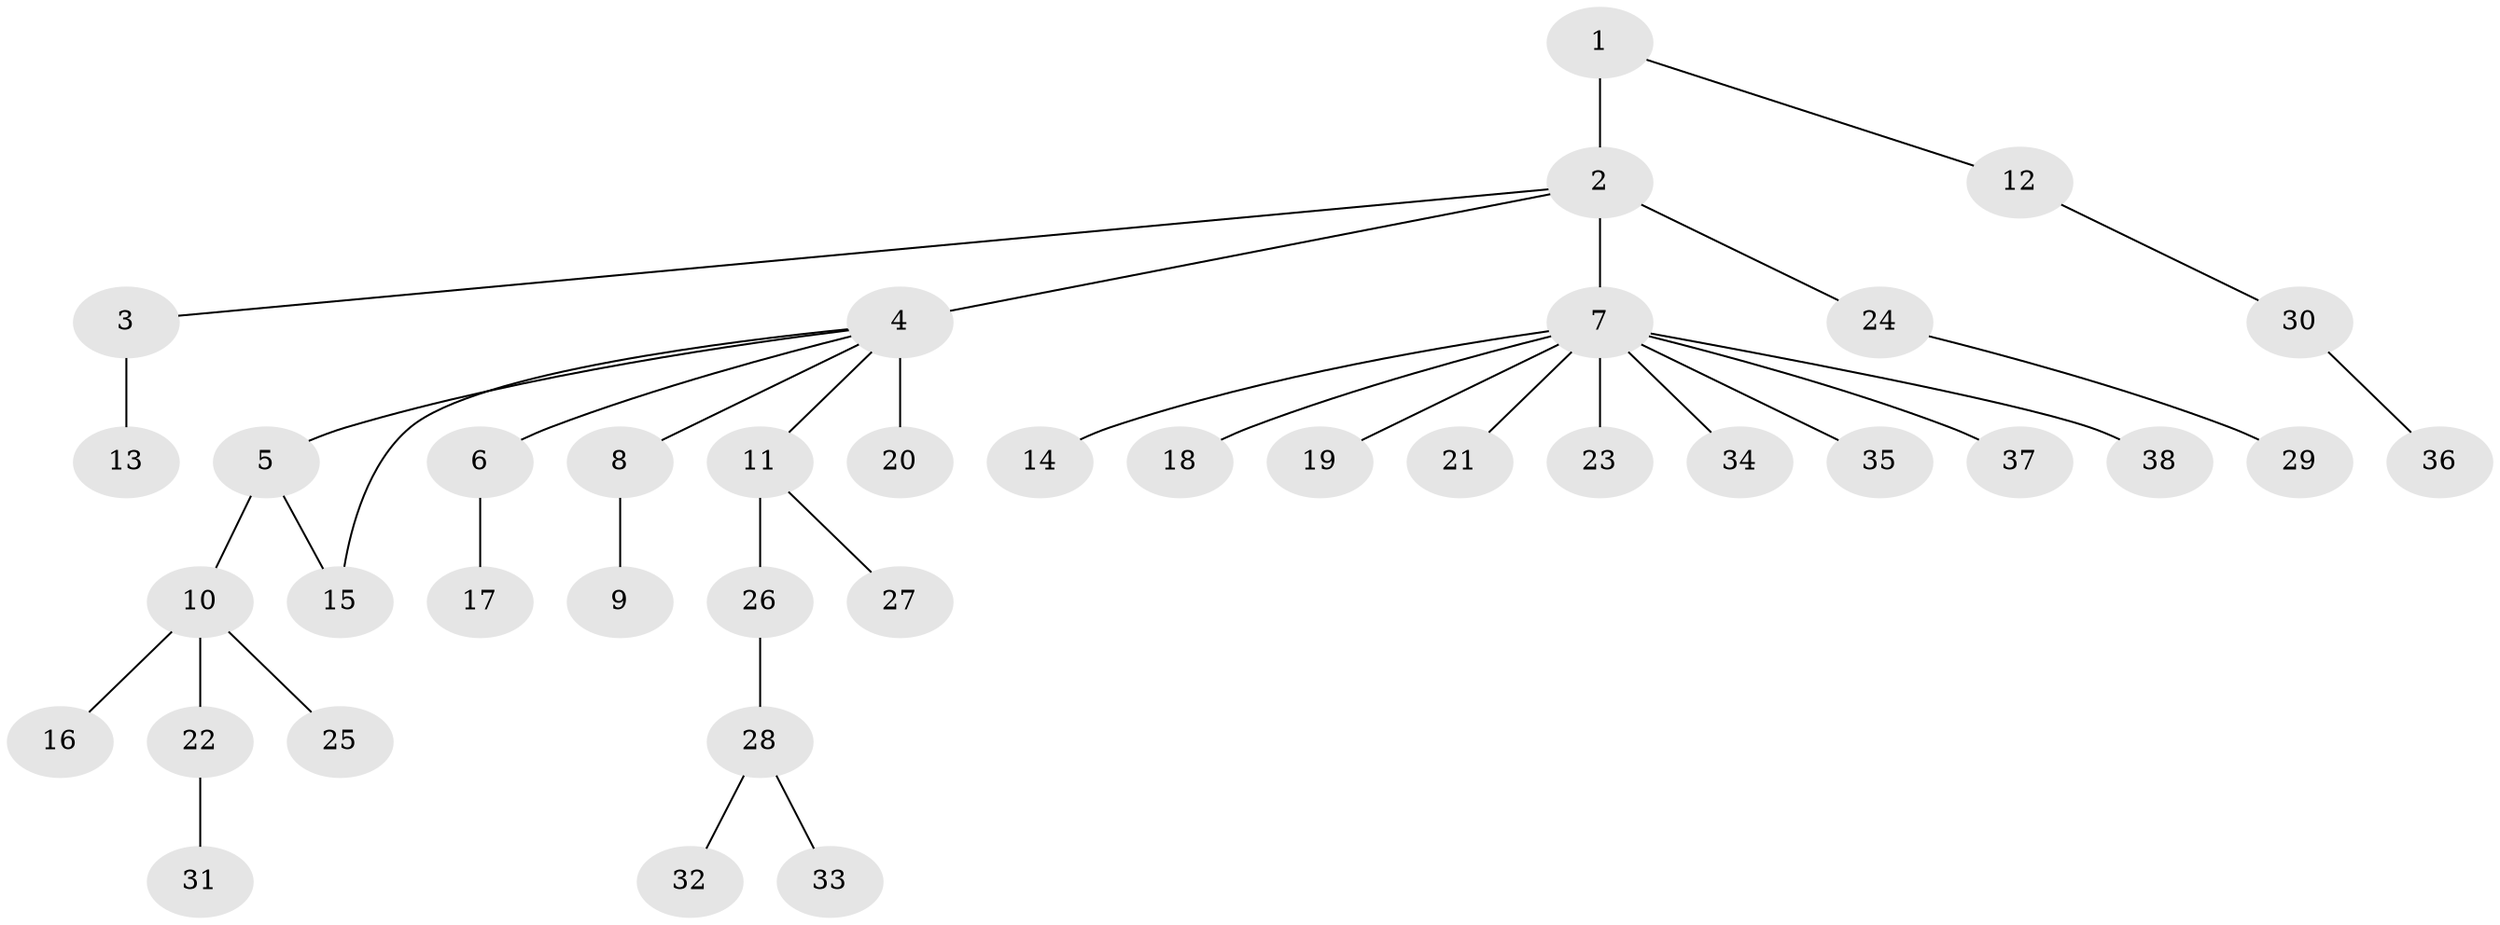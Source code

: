 // original degree distribution, {1: 0.7096774193548387, 18: 0.010752688172043012, 2: 0.11827956989247312, 14: 0.010752688172043012, 6: 0.021505376344086023, 11: 0.010752688172043012, 5: 0.03225806451612903, 7: 0.010752688172043012, 3: 0.053763440860215055, 4: 0.021505376344086023}
// Generated by graph-tools (version 1.1) at 2025/50/03/04/25 22:50:37]
// undirected, 38 vertices, 38 edges
graph export_dot {
  node [color=gray90,style=filled];
  1;
  2;
  3;
  4;
  5;
  6;
  7;
  8;
  9;
  10;
  11;
  12;
  13;
  14;
  15;
  16;
  17;
  18;
  19;
  20;
  21;
  22;
  23;
  24;
  25;
  26;
  27;
  28;
  29;
  30;
  31;
  32;
  33;
  34;
  35;
  36;
  37;
  38;
  1 -- 2 [weight=12.0];
  1 -- 12 [weight=1.0];
  2 -- 3 [weight=1.0];
  2 -- 4 [weight=1.0];
  2 -- 7 [weight=1.0];
  2 -- 24 [weight=1.0];
  3 -- 13 [weight=5.0];
  4 -- 5 [weight=1.0];
  4 -- 6 [weight=1.0];
  4 -- 8 [weight=1.0];
  4 -- 11 [weight=1.0];
  4 -- 15 [weight=1.0];
  4 -- 20 [weight=5.0];
  5 -- 10 [weight=1.0];
  5 -- 15 [weight=1.0];
  6 -- 17 [weight=2.0];
  7 -- 14 [weight=1.0];
  7 -- 18 [weight=1.0];
  7 -- 19 [weight=1.0];
  7 -- 21 [weight=1.0];
  7 -- 23 [weight=1.0];
  7 -- 34 [weight=1.0];
  7 -- 35 [weight=1.0];
  7 -- 37 [weight=1.0];
  7 -- 38 [weight=1.0];
  8 -- 9 [weight=1.0];
  10 -- 16 [weight=1.0];
  10 -- 22 [weight=1.0];
  10 -- 25 [weight=1.0];
  11 -- 26 [weight=1.0];
  11 -- 27 [weight=1.0];
  12 -- 30 [weight=1.0];
  22 -- 31 [weight=3.0];
  24 -- 29 [weight=1.0];
  26 -- 28 [weight=1.0];
  28 -- 32 [weight=1.0];
  28 -- 33 [weight=1.0];
  30 -- 36 [weight=1.0];
}
